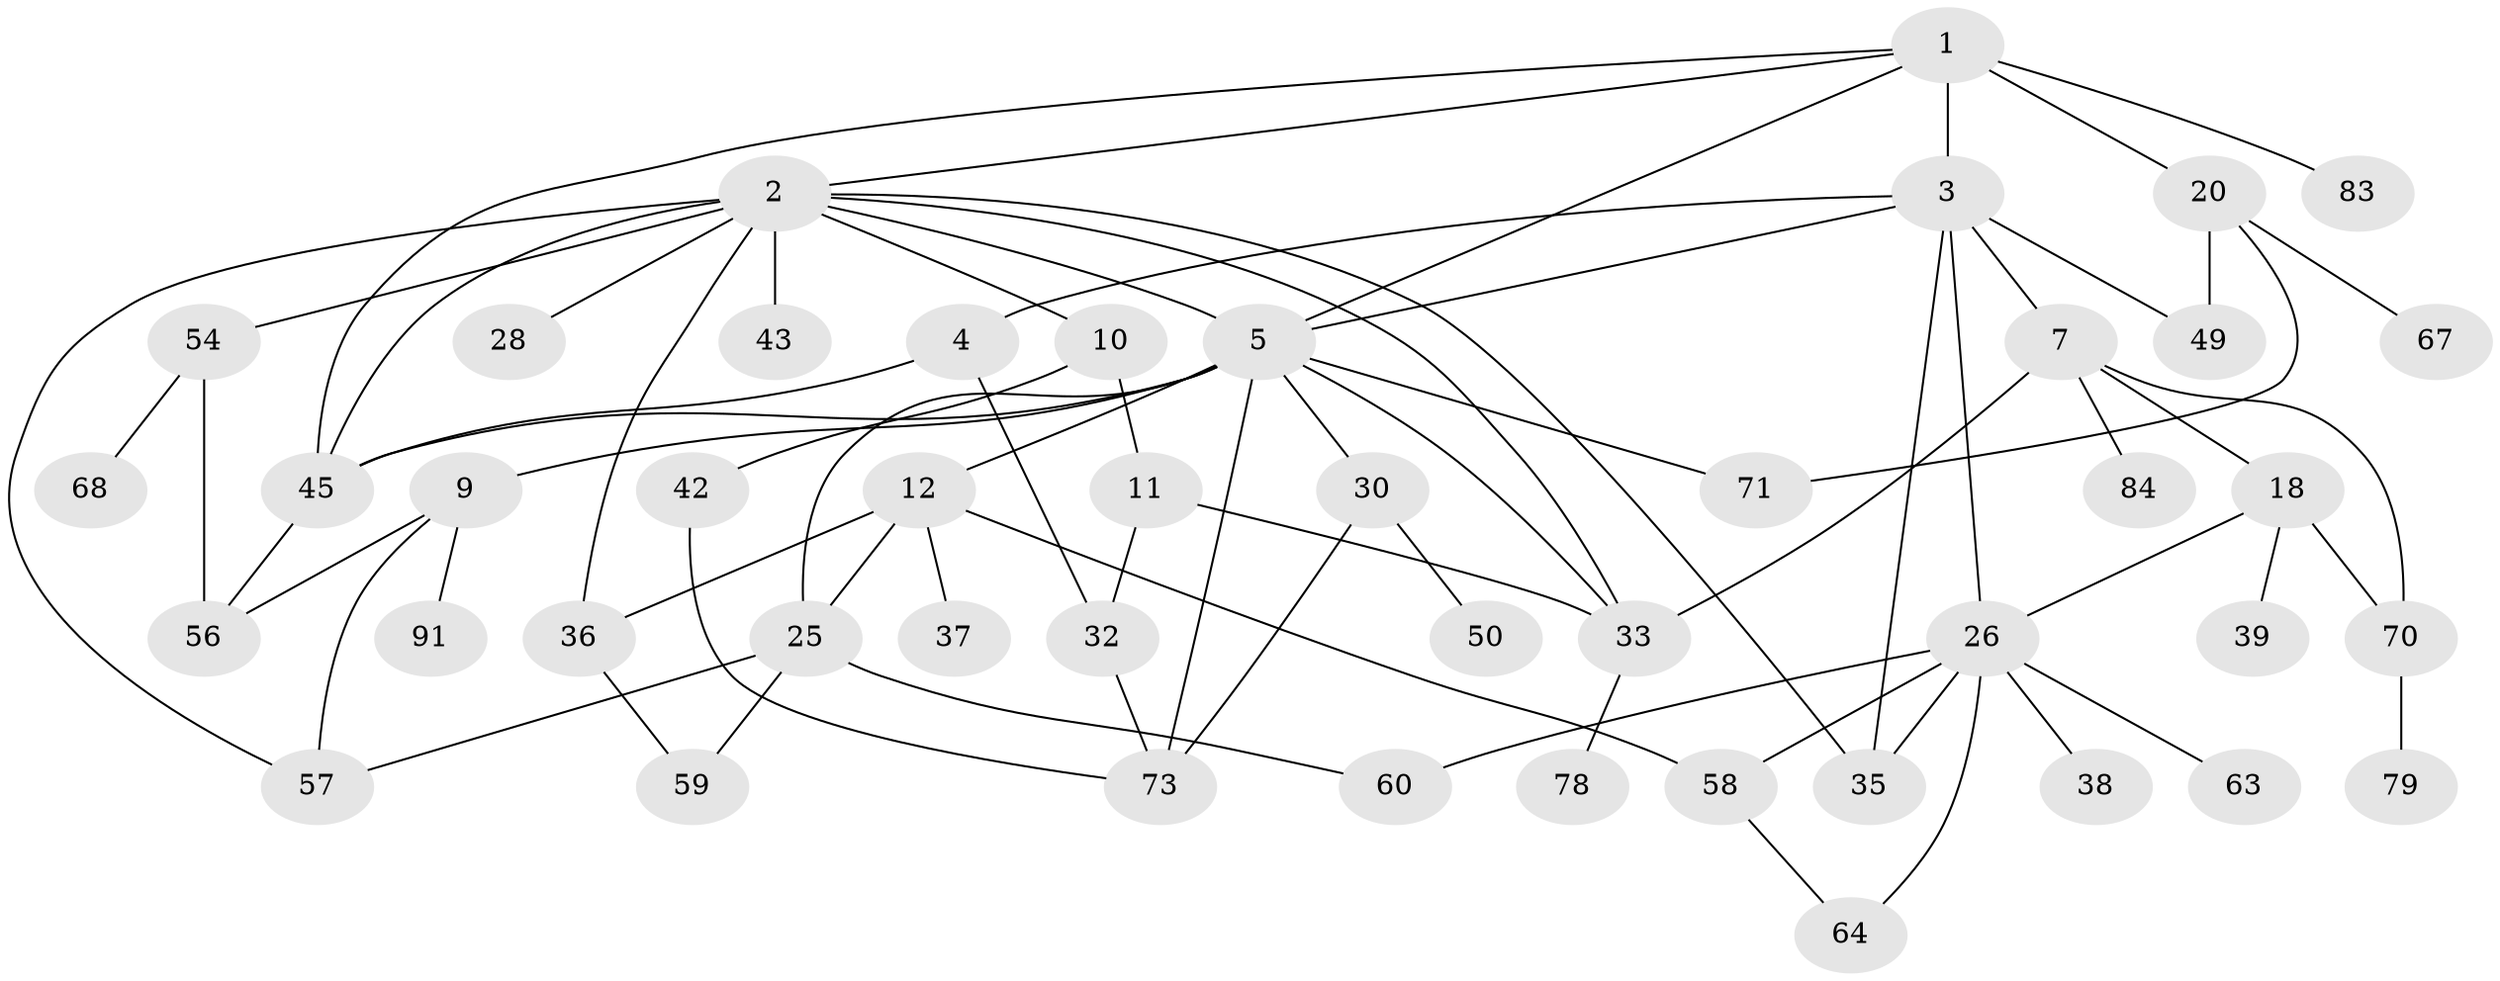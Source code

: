 // original degree distribution, {7: 0.03225806451612903, 4: 0.1935483870967742, 6: 0.021505376344086023, 5: 0.043010752688172046, 3: 0.21505376344086022, 2: 0.24731182795698925, 1: 0.24731182795698925}
// Generated by graph-tools (version 1.1) at 2025/13/03/09/25 04:13:18]
// undirected, 46 vertices, 73 edges
graph export_dot {
graph [start="1"]
  node [color=gray90,style=filled];
  1;
  2 [super="+8"];
  3 [super="+24+53+51"];
  4;
  5 [super="+47+6"];
  7 [super="+40"];
  9 [super="+13"];
  10;
  11 [super="+85"];
  12 [super="+17+15"];
  18 [super="+61"];
  20 [super="+27+21"];
  25 [super="+76"];
  26 [super="+31+62"];
  28;
  30 [super="+74"];
  32 [super="+41+66"];
  33 [super="+46"];
  35;
  36;
  37 [super="+72"];
  38;
  39;
  42 [super="+44"];
  43;
  45 [super="+52"];
  49;
  50;
  54;
  56 [super="+77"];
  57 [super="+86"];
  58;
  59 [super="+65"];
  60;
  63;
  64;
  67 [super="+82"];
  68;
  70;
  71;
  73;
  78;
  79;
  83;
  84;
  91;
  1 -- 2;
  1 -- 3 [weight=2];
  1 -- 5;
  1 -- 20;
  1 -- 83;
  1 -- 45;
  2 -- 10;
  2 -- 54;
  2 -- 33;
  2 -- 35;
  2 -- 36;
  2 -- 5;
  2 -- 43 [weight=2];
  2 -- 45;
  2 -- 57;
  2 -- 28;
  3 -- 4;
  3 -- 7 [weight=2];
  3 -- 49 [weight=2];
  3 -- 26;
  3 -- 5;
  3 -- 35;
  4 -- 32 [weight=2];
  4 -- 45;
  5 -- 71;
  5 -- 9;
  5 -- 73;
  5 -- 12 [weight=2];
  5 -- 45;
  5 -- 25;
  5 -- 30;
  5 -- 33;
  7 -- 18;
  7 -- 33;
  7 -- 84;
  7 -- 70;
  9 -- 57;
  9 -- 91;
  9 -- 56;
  10 -- 11;
  10 -- 42;
  11 -- 32;
  11 -- 33;
  12 -- 36;
  12 -- 25;
  12 -- 58;
  12 -- 37;
  18 -- 26 [weight=2];
  18 -- 39;
  18 -- 70;
  20 -- 67;
  20 -- 49;
  20 -- 71;
  25 -- 60;
  25 -- 57;
  25 -- 59;
  26 -- 38;
  26 -- 63;
  26 -- 64;
  26 -- 35;
  26 -- 60;
  26 -- 58;
  30 -- 50;
  30 -- 73;
  32 -- 73;
  33 -- 78;
  36 -- 59;
  42 -- 73;
  45 -- 56;
  54 -- 56;
  54 -- 68;
  58 -- 64;
  70 -- 79;
}
